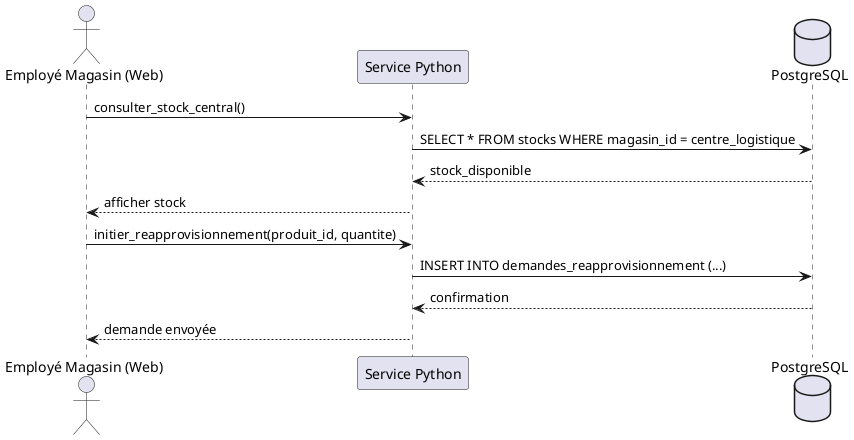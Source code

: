 @startuml Reapprovisionnement_stock

actor "Employé Magasin (Web)" as Employe
participant "Service Python" as Service
database "PostgreSQL" as DB

Employe -> Service : consulter_stock_central()
Service -> DB : SELECT * FROM stocks WHERE magasin_id = centre_logistique
DB --> Service : stock_disponible
Service --> Employe : afficher stock

Employe -> Service : initier_reapprovisionnement(produit_id, quantite)
Service -> DB : INSERT INTO demandes_reapprovisionnement (...)
DB --> Service : confirmation
Service --> Employe : demande envoyée

@enduml
